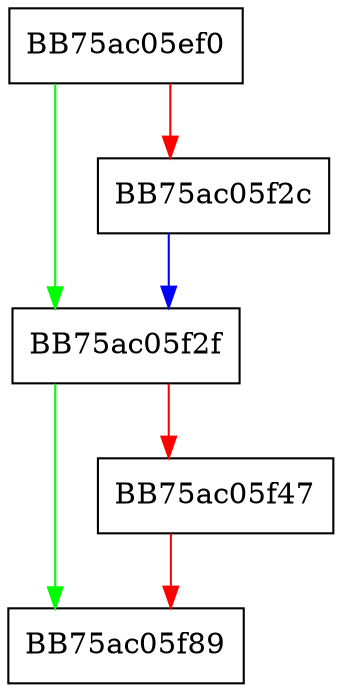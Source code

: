 digraph ZSTD_loadZstdDictionary {
  node [shape="box"];
  graph [splines=ortho];
  BB75ac05ef0 -> BB75ac05f2f [color="green"];
  BB75ac05ef0 -> BB75ac05f2c [color="red"];
  BB75ac05f2c -> BB75ac05f2f [color="blue"];
  BB75ac05f2f -> BB75ac05f89 [color="green"];
  BB75ac05f2f -> BB75ac05f47 [color="red"];
  BB75ac05f47 -> BB75ac05f89 [color="red"];
}
